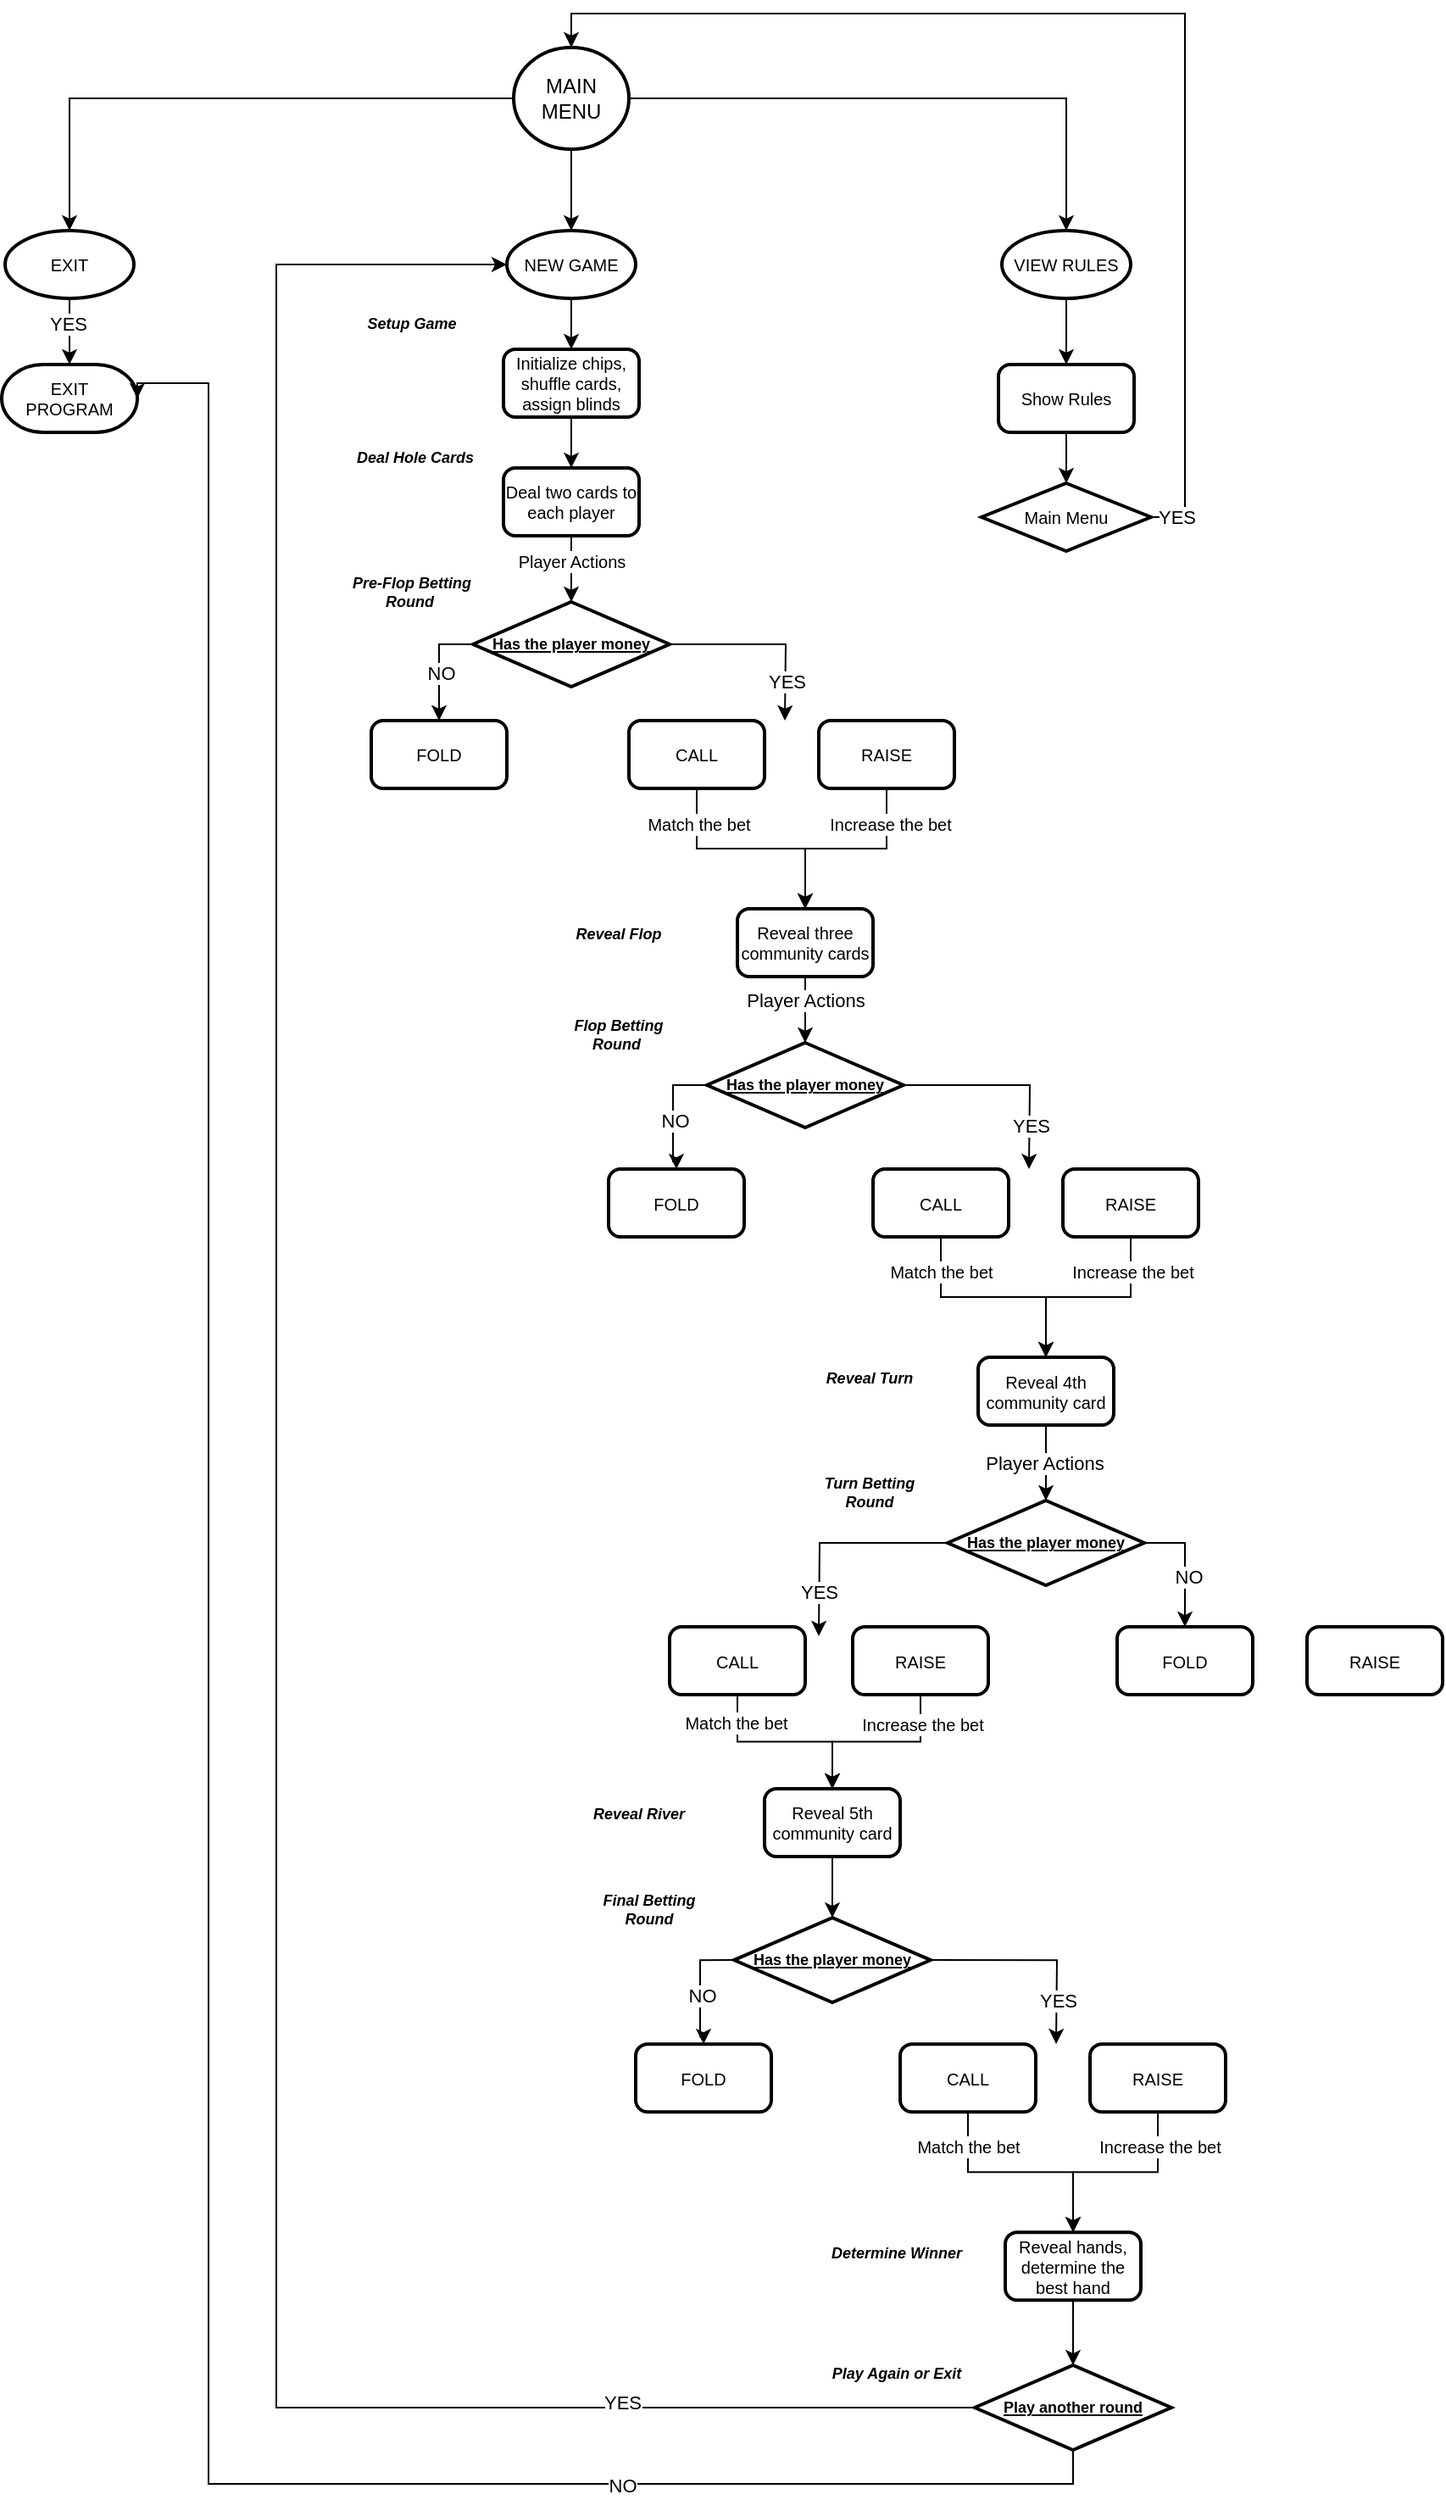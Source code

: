 <mxfile version="24.9.3">
  <diagram id="C5RBs43oDa-KdzZeNtuy" name="Page-1">
    <mxGraphModel dx="1183" dy="1411" grid="1" gridSize="10" guides="1" tooltips="1" connect="1" arrows="1" fold="1" page="1" pageScale="1" pageWidth="827" pageHeight="1169" math="0" shadow="0">
      <root>
        <mxCell id="WIyWlLk6GJQsqaUBKTNV-0" />
        <mxCell id="WIyWlLk6GJQsqaUBKTNV-1" parent="WIyWlLk6GJQsqaUBKTNV-0" />
        <mxCell id="22gZ5Fdk7y25cB7nW1cR-91" style="edgeStyle=orthogonalEdgeStyle;rounded=0;orthogonalLoop=1;jettySize=auto;html=1;exitX=0.5;exitY=1;exitDx=0;exitDy=0;exitPerimeter=0;entryX=0.5;entryY=0;entryDx=0;entryDy=0;" parent="WIyWlLk6GJQsqaUBKTNV-1" source="22gZ5Fdk7y25cB7nW1cR-31" target="22gZ5Fdk7y25cB7nW1cR-37" edge="1">
          <mxGeometry relative="1" as="geometry" />
        </mxCell>
        <mxCell id="22gZ5Fdk7y25cB7nW1cR-31" value="NEW GAME" style="strokeWidth=2;html=1;shape=mxgraph.flowchart.start_1;whiteSpace=wrap;fontSize=10;" parent="WIyWlLk6GJQsqaUBKTNV-1" vertex="1">
          <mxGeometry x="376" y="161" width="76" height="40" as="geometry" />
        </mxCell>
        <mxCell id="22gZ5Fdk7y25cB7nW1cR-32" value="EXIT" style="strokeWidth=2;html=1;shape=mxgraph.flowchart.start_1;whiteSpace=wrap;fontSize=10;" parent="WIyWlLk6GJQsqaUBKTNV-1" vertex="1">
          <mxGeometry x="80" y="161" width="76" height="40" as="geometry" />
        </mxCell>
        <mxCell id="22gZ5Fdk7y25cB7nW1cR-77" style="edgeStyle=orthogonalEdgeStyle;rounded=0;orthogonalLoop=1;jettySize=auto;html=1;exitX=0.5;exitY=1;exitDx=0;exitDy=0;exitPerimeter=0;entryX=0.5;entryY=0;entryDx=0;entryDy=0;" parent="WIyWlLk6GJQsqaUBKTNV-1" source="22gZ5Fdk7y25cB7nW1cR-33" target="22gZ5Fdk7y25cB7nW1cR-35" edge="1">
          <mxGeometry relative="1" as="geometry" />
        </mxCell>
        <mxCell id="22gZ5Fdk7y25cB7nW1cR-33" value="VIEW RULES" style="strokeWidth=2;html=1;shape=mxgraph.flowchart.start_1;whiteSpace=wrap;fontSize=10;" parent="WIyWlLk6GJQsqaUBKTNV-1" vertex="1">
          <mxGeometry x="668" y="161" width="76" height="40" as="geometry" />
        </mxCell>
        <mxCell id="22gZ5Fdk7y25cB7nW1cR-34" value="EXIT&lt;div&gt;PROGRAM&lt;/div&gt;" style="strokeWidth=2;html=1;shape=mxgraph.flowchart.terminator;whiteSpace=wrap;fontSize=10;" parent="WIyWlLk6GJQsqaUBKTNV-1" vertex="1">
          <mxGeometry x="78" y="240" width="80" height="40" as="geometry" />
        </mxCell>
        <mxCell id="22gZ5Fdk7y25cB7nW1cR-35" value="Show Rules" style="rounded=1;whiteSpace=wrap;html=1;absoluteArcSize=1;arcSize=14;strokeWidth=2;fontSize=10;" parent="WIyWlLk6GJQsqaUBKTNV-1" vertex="1">
          <mxGeometry x="666" y="240" width="80" height="40" as="geometry" />
        </mxCell>
        <mxCell id="22gZ5Fdk7y25cB7nW1cR-93" style="edgeStyle=orthogonalEdgeStyle;rounded=0;orthogonalLoop=1;jettySize=auto;html=1;exitX=0.5;exitY=1;exitDx=0;exitDy=0;entryX=0.5;entryY=0;entryDx=0;entryDy=0;" parent="WIyWlLk6GJQsqaUBKTNV-1" source="22gZ5Fdk7y25cB7nW1cR-37" target="22gZ5Fdk7y25cB7nW1cR-38" edge="1">
          <mxGeometry relative="1" as="geometry">
            <Array as="points">
              <mxPoint x="414" y="290" />
              <mxPoint x="414" y="290" />
            </Array>
          </mxGeometry>
        </mxCell>
        <mxCell id="22gZ5Fdk7y25cB7nW1cR-37" value="Initialize chips, shuffle cards, assign blinds" style="rounded=1;whiteSpace=wrap;html=1;absoluteArcSize=1;arcSize=14;strokeWidth=2;fontSize=10;" parent="WIyWlLk6GJQsqaUBKTNV-1" vertex="1">
          <mxGeometry x="374" y="231" width="80" height="40" as="geometry" />
        </mxCell>
        <mxCell id="22gZ5Fdk7y25cB7nW1cR-38" value="Deal two cards to each player" style="rounded=1;whiteSpace=wrap;html=1;absoluteArcSize=1;arcSize=14;strokeWidth=2;fontSize=10;" parent="WIyWlLk6GJQsqaUBKTNV-1" vertex="1">
          <mxGeometry x="374" y="301" width="80" height="40" as="geometry" />
        </mxCell>
        <mxCell id="22gZ5Fdk7y25cB7nW1cR-97" style="edgeStyle=orthogonalEdgeStyle;rounded=0;orthogonalLoop=1;jettySize=auto;html=1;exitX=1;exitY=0.5;exitDx=0;exitDy=0;exitPerimeter=0;" parent="WIyWlLk6GJQsqaUBKTNV-1" source="22gZ5Fdk7y25cB7nW1cR-41" edge="1">
          <mxGeometry relative="1" as="geometry">
            <mxPoint x="540" y="450" as="targetPoint" />
          </mxGeometry>
        </mxCell>
        <mxCell id="22gZ5Fdk7y25cB7nW1cR-101" value="YES" style="edgeLabel;html=1;align=center;verticalAlign=middle;resizable=0;points=[];" parent="22gZ5Fdk7y25cB7nW1cR-97" vertex="1" connectable="0">
          <mxGeometry x="0.59" relative="1" as="geometry">
            <mxPoint as="offset" />
          </mxGeometry>
        </mxCell>
        <mxCell id="22gZ5Fdk7y25cB7nW1cR-99" style="edgeStyle=orthogonalEdgeStyle;rounded=0;orthogonalLoop=1;jettySize=auto;html=1;exitX=0;exitY=0.5;exitDx=0;exitDy=0;exitPerimeter=0;entryX=0.5;entryY=0;entryDx=0;entryDy=0;" parent="WIyWlLk6GJQsqaUBKTNV-1" source="22gZ5Fdk7y25cB7nW1cR-41" target="22gZ5Fdk7y25cB7nW1cR-43" edge="1">
          <mxGeometry relative="1" as="geometry" />
        </mxCell>
        <mxCell id="22gZ5Fdk7y25cB7nW1cR-100" value="NO" style="edgeLabel;html=1;align=center;verticalAlign=middle;resizable=0;points=[];" parent="22gZ5Fdk7y25cB7nW1cR-99" vertex="1" connectable="0">
          <mxGeometry x="0.132" y="1" relative="1" as="geometry">
            <mxPoint as="offset" />
          </mxGeometry>
        </mxCell>
        <mxCell id="22gZ5Fdk7y25cB7nW1cR-41" value="Has the player money" style="strokeWidth=2;html=1;shape=mxgraph.flowchart.decision;whiteSpace=wrap;fontSize=9;fontStyle=5" parent="WIyWlLk6GJQsqaUBKTNV-1" vertex="1">
          <mxGeometry x="356" y="380" width="116" height="50" as="geometry" />
        </mxCell>
        <mxCell id="22gZ5Fdk7y25cB7nW1cR-42" value="Main Menu" style="strokeWidth=2;html=1;shape=mxgraph.flowchart.decision;whiteSpace=wrap;fontSize=10;" parent="WIyWlLk6GJQsqaUBKTNV-1" vertex="1">
          <mxGeometry x="656" y="310" width="100" height="40" as="geometry" />
        </mxCell>
        <mxCell id="22gZ5Fdk7y25cB7nW1cR-43" value="FOLD" style="rounded=1;whiteSpace=wrap;html=1;absoluteArcSize=1;arcSize=14;strokeWidth=2;fontSize=10;" parent="WIyWlLk6GJQsqaUBKTNV-1" vertex="1">
          <mxGeometry x="296" y="450" width="80" height="40" as="geometry" />
        </mxCell>
        <mxCell id="LrwBb2kscuw4VBv3FzU8-2" style="edgeStyle=orthogonalEdgeStyle;rounded=0;orthogonalLoop=1;jettySize=auto;html=1;" edge="1" parent="WIyWlLk6GJQsqaUBKTNV-1" source="22gZ5Fdk7y25cB7nW1cR-44" target="22gZ5Fdk7y25cB7nW1cR-49">
          <mxGeometry relative="1" as="geometry" />
        </mxCell>
        <mxCell id="LrwBb2kscuw4VBv3FzU8-4" value="&lt;font style=&quot;font-size: 10px;&quot;&gt;Increase the bet&lt;/font&gt;" style="edgeLabel;html=1;align=center;verticalAlign=middle;resizable=0;points=[];" vertex="1" connectable="0" parent="LrwBb2kscuw4VBv3FzU8-2">
          <mxGeometry x="-0.04" y="1" relative="1" as="geometry">
            <mxPoint x="23" y="-16" as="offset" />
          </mxGeometry>
        </mxCell>
        <mxCell id="22gZ5Fdk7y25cB7nW1cR-44" value="RAISE" style="rounded=1;whiteSpace=wrap;html=1;absoluteArcSize=1;arcSize=14;strokeWidth=2;fontSize=10;" parent="WIyWlLk6GJQsqaUBKTNV-1" vertex="1">
          <mxGeometry x="560" y="450" width="80" height="40" as="geometry" />
        </mxCell>
        <mxCell id="LrwBb2kscuw4VBv3FzU8-0" style="edgeStyle=orthogonalEdgeStyle;rounded=0;orthogonalLoop=1;jettySize=auto;html=1;exitX=0.5;exitY=1;exitDx=0;exitDy=0;entryX=0.5;entryY=0;entryDx=0;entryDy=0;" edge="1" parent="WIyWlLk6GJQsqaUBKTNV-1" source="22gZ5Fdk7y25cB7nW1cR-45" target="22gZ5Fdk7y25cB7nW1cR-49">
          <mxGeometry relative="1" as="geometry" />
        </mxCell>
        <mxCell id="LrwBb2kscuw4VBv3FzU8-3" value="&lt;font style=&quot;font-size: 10px;&quot;&gt;Match the bet&lt;/font&gt;" style="edgeLabel;html=1;align=center;verticalAlign=middle;resizable=0;points=[];" vertex="1" connectable="0" parent="LrwBb2kscuw4VBv3FzU8-0">
          <mxGeometry x="-0.024" y="-1" relative="1" as="geometry">
            <mxPoint x="-30" y="-16" as="offset" />
          </mxGeometry>
        </mxCell>
        <mxCell id="22gZ5Fdk7y25cB7nW1cR-45" value="CALL" style="rounded=1;whiteSpace=wrap;html=1;absoluteArcSize=1;arcSize=14;strokeWidth=2;fontSize=10;" parent="WIyWlLk6GJQsqaUBKTNV-1" vertex="1">
          <mxGeometry x="448" y="450" width="80" height="40" as="geometry" />
        </mxCell>
        <mxCell id="LrwBb2kscuw4VBv3FzU8-24" style="edgeStyle=orthogonalEdgeStyle;rounded=0;orthogonalLoop=1;jettySize=auto;html=1;exitX=0.5;exitY=1;exitDx=0;exitDy=0;" edge="1" parent="WIyWlLk6GJQsqaUBKTNV-1" source="22gZ5Fdk7y25cB7nW1cR-49" target="LrwBb2kscuw4VBv3FzU8-12">
          <mxGeometry relative="1" as="geometry" />
        </mxCell>
        <mxCell id="LrwBb2kscuw4VBv3FzU8-28" value="Player Actions" style="edgeLabel;html=1;align=center;verticalAlign=middle;resizable=0;points=[];" vertex="1" connectable="0" parent="LrwBb2kscuw4VBv3FzU8-24">
          <mxGeometry x="-0.351" relative="1" as="geometry">
            <mxPoint as="offset" />
          </mxGeometry>
        </mxCell>
        <mxCell id="22gZ5Fdk7y25cB7nW1cR-49" value="Reveal three community cards" style="rounded=1;whiteSpace=wrap;html=1;absoluteArcSize=1;arcSize=14;strokeWidth=2;fontSize=10;" parent="WIyWlLk6GJQsqaUBKTNV-1" vertex="1">
          <mxGeometry x="512" y="561" width="80" height="40" as="geometry" />
        </mxCell>
        <mxCell id="22gZ5Fdk7y25cB7nW1cR-75" style="edgeStyle=orthogonalEdgeStyle;rounded=0;orthogonalLoop=1;jettySize=auto;html=1;exitX=0.5;exitY=1;exitDx=0;exitDy=0;exitPerimeter=0;entryX=0.5;entryY=0;entryDx=0;entryDy=0;entryPerimeter=0;" parent="WIyWlLk6GJQsqaUBKTNV-1" source="22gZ5Fdk7y25cB7nW1cR-32" target="22gZ5Fdk7y25cB7nW1cR-34" edge="1">
          <mxGeometry relative="1" as="geometry" />
        </mxCell>
        <mxCell id="22gZ5Fdk7y25cB7nW1cR-76" value="YES" style="edgeLabel;html=1;align=center;verticalAlign=middle;resizable=0;points=[];" parent="22gZ5Fdk7y25cB7nW1cR-75" vertex="1" connectable="0">
          <mxGeometry x="-0.229" y="-1" relative="1" as="geometry">
            <mxPoint as="offset" />
          </mxGeometry>
        </mxCell>
        <mxCell id="22gZ5Fdk7y25cB7nW1cR-78" style="edgeStyle=orthogonalEdgeStyle;rounded=0;orthogonalLoop=1;jettySize=auto;html=1;exitX=0.5;exitY=1;exitDx=0;exitDy=0;entryX=0.5;entryY=0;entryDx=0;entryDy=0;entryPerimeter=0;" parent="WIyWlLk6GJQsqaUBKTNV-1" source="22gZ5Fdk7y25cB7nW1cR-35" target="22gZ5Fdk7y25cB7nW1cR-42" edge="1">
          <mxGeometry relative="1" as="geometry" />
        </mxCell>
        <mxCell id="22gZ5Fdk7y25cB7nW1cR-80" value="MAIN&lt;div&gt;MENU&lt;/div&gt;" style="strokeWidth=2;html=1;shape=mxgraph.flowchart.start_2;whiteSpace=wrap;" parent="WIyWlLk6GJQsqaUBKTNV-1" vertex="1">
          <mxGeometry x="380" y="53" width="68" height="60" as="geometry" />
        </mxCell>
        <mxCell id="22gZ5Fdk7y25cB7nW1cR-82" style="edgeStyle=orthogonalEdgeStyle;rounded=0;orthogonalLoop=1;jettySize=auto;html=1;exitX=0;exitY=0.5;exitDx=0;exitDy=0;exitPerimeter=0;entryX=0.5;entryY=0;entryDx=0;entryDy=0;entryPerimeter=0;" parent="WIyWlLk6GJQsqaUBKTNV-1" source="22gZ5Fdk7y25cB7nW1cR-80" target="22gZ5Fdk7y25cB7nW1cR-32" edge="1">
          <mxGeometry relative="1" as="geometry" />
        </mxCell>
        <mxCell id="22gZ5Fdk7y25cB7nW1cR-83" style="edgeStyle=orthogonalEdgeStyle;rounded=0;orthogonalLoop=1;jettySize=auto;html=1;exitX=0.5;exitY=1;exitDx=0;exitDy=0;exitPerimeter=0;entryX=0.5;entryY=0;entryDx=0;entryDy=0;entryPerimeter=0;" parent="WIyWlLk6GJQsqaUBKTNV-1" source="22gZ5Fdk7y25cB7nW1cR-80" target="22gZ5Fdk7y25cB7nW1cR-31" edge="1">
          <mxGeometry relative="1" as="geometry" />
        </mxCell>
        <mxCell id="22gZ5Fdk7y25cB7nW1cR-84" style="edgeStyle=orthogonalEdgeStyle;rounded=0;orthogonalLoop=1;jettySize=auto;html=1;exitX=1;exitY=0.5;exitDx=0;exitDy=0;exitPerimeter=0;entryX=0.5;entryY=0;entryDx=0;entryDy=0;entryPerimeter=0;" parent="WIyWlLk6GJQsqaUBKTNV-1" source="22gZ5Fdk7y25cB7nW1cR-80" target="22gZ5Fdk7y25cB7nW1cR-33" edge="1">
          <mxGeometry relative="1" as="geometry" />
        </mxCell>
        <mxCell id="22gZ5Fdk7y25cB7nW1cR-88" style="edgeStyle=orthogonalEdgeStyle;rounded=0;orthogonalLoop=1;jettySize=auto;html=1;exitX=1;exitY=0.5;exitDx=0;exitDy=0;exitPerimeter=0;entryX=0.5;entryY=0;entryDx=0;entryDy=0;entryPerimeter=0;" parent="WIyWlLk6GJQsqaUBKTNV-1" source="22gZ5Fdk7y25cB7nW1cR-42" target="22gZ5Fdk7y25cB7nW1cR-80" edge="1">
          <mxGeometry relative="1" as="geometry" />
        </mxCell>
        <mxCell id="22gZ5Fdk7y25cB7nW1cR-89" value="YES" style="edgeLabel;html=1;align=center;verticalAlign=middle;resizable=0;points=[];" parent="22gZ5Fdk7y25cB7nW1cR-88" vertex="1" connectable="0">
          <mxGeometry x="-0.957" relative="1" as="geometry">
            <mxPoint as="offset" />
          </mxGeometry>
        </mxCell>
        <mxCell id="22gZ5Fdk7y25cB7nW1cR-92" value="Setup Game" style="text;html=1;align=center;verticalAlign=middle;whiteSpace=wrap;rounded=0;fontSize=9;fontStyle=3" parent="WIyWlLk6GJQsqaUBKTNV-1" vertex="1">
          <mxGeometry x="280" y="201" width="80" height="30" as="geometry" />
        </mxCell>
        <mxCell id="22gZ5Fdk7y25cB7nW1cR-94" value="Deal Hole Cards" style="text;html=1;align=center;verticalAlign=middle;whiteSpace=wrap;rounded=0;fontSize=9;fontStyle=3" parent="WIyWlLk6GJQsqaUBKTNV-1" vertex="1">
          <mxGeometry x="282" y="280" width="80" height="30" as="geometry" />
        </mxCell>
        <mxCell id="22gZ5Fdk7y25cB7nW1cR-95" style="edgeStyle=orthogonalEdgeStyle;rounded=0;orthogonalLoop=1;jettySize=auto;html=1;exitX=0.5;exitY=1;exitDx=0;exitDy=0;entryX=0.5;entryY=0;entryDx=0;entryDy=0;entryPerimeter=0;" parent="WIyWlLk6GJQsqaUBKTNV-1" source="22gZ5Fdk7y25cB7nW1cR-38" target="22gZ5Fdk7y25cB7nW1cR-41" edge="1">
          <mxGeometry relative="1" as="geometry" />
        </mxCell>
        <mxCell id="22gZ5Fdk7y25cB7nW1cR-96" value="&lt;font style=&quot;font-size: 10px;&quot;&gt;Player Actions&lt;/font&gt;" style="edgeLabel;html=1;align=center;verticalAlign=middle;resizable=0;points=[];" parent="22gZ5Fdk7y25cB7nW1cR-95" vertex="1" connectable="0">
          <mxGeometry x="-0.255" relative="1" as="geometry">
            <mxPoint as="offset" />
          </mxGeometry>
        </mxCell>
        <mxCell id="LrwBb2kscuw4VBv3FzU8-6" value="Reveal Flop" style="text;html=1;align=center;verticalAlign=middle;whiteSpace=wrap;rounded=0;fontSize=9;fontStyle=3" vertex="1" parent="WIyWlLk6GJQsqaUBKTNV-1">
          <mxGeometry x="402" y="561" width="80" height="30" as="geometry" />
        </mxCell>
        <mxCell id="LrwBb2kscuw4VBv3FzU8-8" style="edgeStyle=orthogonalEdgeStyle;rounded=0;orthogonalLoop=1;jettySize=auto;html=1;exitX=1;exitY=0.5;exitDx=0;exitDy=0;exitPerimeter=0;" edge="1" parent="WIyWlLk6GJQsqaUBKTNV-1" source="LrwBb2kscuw4VBv3FzU8-12">
          <mxGeometry relative="1" as="geometry">
            <mxPoint x="684" y="714.52" as="targetPoint" />
          </mxGeometry>
        </mxCell>
        <mxCell id="LrwBb2kscuw4VBv3FzU8-9" value="YES" style="edgeLabel;html=1;align=center;verticalAlign=middle;resizable=0;points=[];" vertex="1" connectable="0" parent="LrwBb2kscuw4VBv3FzU8-8">
          <mxGeometry x="0.59" relative="1" as="geometry">
            <mxPoint as="offset" />
          </mxGeometry>
        </mxCell>
        <mxCell id="LrwBb2kscuw4VBv3FzU8-10" style="edgeStyle=orthogonalEdgeStyle;rounded=0;orthogonalLoop=1;jettySize=auto;html=1;exitX=0;exitY=0.5;exitDx=0;exitDy=0;exitPerimeter=0;entryX=0.5;entryY=0;entryDx=0;entryDy=0;" edge="1" parent="WIyWlLk6GJQsqaUBKTNV-1" source="LrwBb2kscuw4VBv3FzU8-12" target="LrwBb2kscuw4VBv3FzU8-13">
          <mxGeometry relative="1" as="geometry" />
        </mxCell>
        <mxCell id="LrwBb2kscuw4VBv3FzU8-11" value="NO" style="edgeLabel;html=1;align=center;verticalAlign=middle;resizable=0;points=[];" vertex="1" connectable="0" parent="LrwBb2kscuw4VBv3FzU8-10">
          <mxGeometry x="0.132" y="1" relative="1" as="geometry">
            <mxPoint as="offset" />
          </mxGeometry>
        </mxCell>
        <mxCell id="LrwBb2kscuw4VBv3FzU8-12" value="Has the player money" style="strokeWidth=2;html=1;shape=mxgraph.flowchart.decision;whiteSpace=wrap;fontSize=9;fontStyle=5" vertex="1" parent="WIyWlLk6GJQsqaUBKTNV-1">
          <mxGeometry x="494" y="640" width="116" height="50" as="geometry" />
        </mxCell>
        <mxCell id="LrwBb2kscuw4VBv3FzU8-13" value="FOLD" style="rounded=1;whiteSpace=wrap;html=1;absoluteArcSize=1;arcSize=14;strokeWidth=2;fontSize=10;" vertex="1" parent="WIyWlLk6GJQsqaUBKTNV-1">
          <mxGeometry x="436" y="714.52" width="80" height="40" as="geometry" />
        </mxCell>
        <mxCell id="LrwBb2kscuw4VBv3FzU8-14" style="edgeStyle=orthogonalEdgeStyle;rounded=0;orthogonalLoop=1;jettySize=auto;html=1;" edge="1" parent="WIyWlLk6GJQsqaUBKTNV-1" source="LrwBb2kscuw4VBv3FzU8-16" target="LrwBb2kscuw4VBv3FzU8-20">
          <mxGeometry relative="1" as="geometry" />
        </mxCell>
        <mxCell id="LrwBb2kscuw4VBv3FzU8-15" value="&lt;font style=&quot;font-size: 10px;&quot;&gt;Increase the bet&lt;/font&gt;" style="edgeLabel;html=1;align=center;verticalAlign=middle;resizable=0;points=[];" vertex="1" connectable="0" parent="LrwBb2kscuw4VBv3FzU8-14">
          <mxGeometry x="-0.04" y="1" relative="1" as="geometry">
            <mxPoint x="23" y="-16" as="offset" />
          </mxGeometry>
        </mxCell>
        <mxCell id="LrwBb2kscuw4VBv3FzU8-16" value="RAISE" style="rounded=1;whiteSpace=wrap;html=1;absoluteArcSize=1;arcSize=14;strokeWidth=2;fontSize=10;" vertex="1" parent="WIyWlLk6GJQsqaUBKTNV-1">
          <mxGeometry x="704" y="714.52" width="80" height="40" as="geometry" />
        </mxCell>
        <mxCell id="LrwBb2kscuw4VBv3FzU8-17" style="edgeStyle=orthogonalEdgeStyle;rounded=0;orthogonalLoop=1;jettySize=auto;html=1;exitX=0.5;exitY=1;exitDx=0;exitDy=0;entryX=0.5;entryY=0;entryDx=0;entryDy=0;" edge="1" parent="WIyWlLk6GJQsqaUBKTNV-1" source="LrwBb2kscuw4VBv3FzU8-19" target="LrwBb2kscuw4VBv3FzU8-20">
          <mxGeometry relative="1" as="geometry" />
        </mxCell>
        <mxCell id="LrwBb2kscuw4VBv3FzU8-18" value="&lt;font style=&quot;font-size: 10px;&quot;&gt;Match the bet&lt;/font&gt;" style="edgeLabel;html=1;align=center;verticalAlign=middle;resizable=0;points=[];" vertex="1" connectable="0" parent="LrwBb2kscuw4VBv3FzU8-17">
          <mxGeometry x="-0.024" y="-1" relative="1" as="geometry">
            <mxPoint x="-30" y="-16" as="offset" />
          </mxGeometry>
        </mxCell>
        <mxCell id="LrwBb2kscuw4VBv3FzU8-19" value="CALL" style="rounded=1;whiteSpace=wrap;html=1;absoluteArcSize=1;arcSize=14;strokeWidth=2;fontSize=10;" vertex="1" parent="WIyWlLk6GJQsqaUBKTNV-1">
          <mxGeometry x="592" y="714.52" width="80" height="40" as="geometry" />
        </mxCell>
        <mxCell id="LrwBb2kscuw4VBv3FzU8-20" value="Reveal 4th community card" style="rounded=1;whiteSpace=wrap;html=1;absoluteArcSize=1;arcSize=14;strokeWidth=2;fontSize=10;" vertex="1" parent="WIyWlLk6GJQsqaUBKTNV-1">
          <mxGeometry x="654" y="825.52" width="80" height="40" as="geometry" />
        </mxCell>
        <mxCell id="LrwBb2kscuw4VBv3FzU8-25" value="Reveal Turn" style="text;html=1;align=center;verticalAlign=middle;whiteSpace=wrap;rounded=0;fontSize=9;fontStyle=3" vertex="1" parent="WIyWlLk6GJQsqaUBKTNV-1">
          <mxGeometry x="550" y="822.52" width="80" height="30" as="geometry" />
        </mxCell>
        <mxCell id="LrwBb2kscuw4VBv3FzU8-29" value="Pre-Flop Betting Round&amp;nbsp;" style="text;html=1;align=center;verticalAlign=middle;whiteSpace=wrap;rounded=0;fontSize=9;fontStyle=3" vertex="1" parent="WIyWlLk6GJQsqaUBKTNV-1">
          <mxGeometry x="280" y="359" width="80" height="30" as="geometry" />
        </mxCell>
        <mxCell id="LrwBb2kscuw4VBv3FzU8-30" value="Flop Betting Round&amp;nbsp;" style="text;html=1;align=center;verticalAlign=middle;whiteSpace=wrap;rounded=0;fontSize=9;fontStyle=3" vertex="1" parent="WIyWlLk6GJQsqaUBKTNV-1">
          <mxGeometry x="402" y="620" width="80" height="30" as="geometry" />
        </mxCell>
        <mxCell id="LrwBb2kscuw4VBv3FzU8-48" style="edgeStyle=orthogonalEdgeStyle;rounded=0;orthogonalLoop=1;jettySize=auto;html=1;exitX=1;exitY=0.5;exitDx=0;exitDy=0;exitPerimeter=0;" edge="1" parent="WIyWlLk6GJQsqaUBKTNV-1" source="LrwBb2kscuw4VBv3FzU8-35" target="LrwBb2kscuw4VBv3FzU8-42">
          <mxGeometry relative="1" as="geometry" />
        </mxCell>
        <mxCell id="LrwBb2kscuw4VBv3FzU8-49" value="NO" style="edgeLabel;html=1;align=center;verticalAlign=middle;resizable=0;points=[];" vertex="1" connectable="0" parent="LrwBb2kscuw4VBv3FzU8-48">
          <mxGeometry x="0.178" y="2" relative="1" as="geometry">
            <mxPoint as="offset" />
          </mxGeometry>
        </mxCell>
        <mxCell id="LrwBb2kscuw4VBv3FzU8-57" style="edgeStyle=orthogonalEdgeStyle;rounded=0;orthogonalLoop=1;jettySize=auto;html=1;exitX=0;exitY=0.5;exitDx=0;exitDy=0;exitPerimeter=0;" edge="1" parent="WIyWlLk6GJQsqaUBKTNV-1" source="LrwBb2kscuw4VBv3FzU8-35">
          <mxGeometry relative="1" as="geometry">
            <mxPoint x="560" y="990" as="targetPoint" />
          </mxGeometry>
        </mxCell>
        <mxCell id="LrwBb2kscuw4VBv3FzU8-58" value="YES" style="edgeLabel;html=1;align=center;verticalAlign=middle;resizable=0;points=[];" vertex="1" connectable="0" parent="LrwBb2kscuw4VBv3FzU8-57">
          <mxGeometry x="0.602" relative="1" as="geometry">
            <mxPoint as="offset" />
          </mxGeometry>
        </mxCell>
        <mxCell id="LrwBb2kscuw4VBv3FzU8-35" value="Has the player money" style="strokeWidth=2;html=1;shape=mxgraph.flowchart.decision;whiteSpace=wrap;fontSize=9;fontStyle=5" vertex="1" parent="WIyWlLk6GJQsqaUBKTNV-1">
          <mxGeometry x="636" y="910" width="116" height="50" as="geometry" />
        </mxCell>
        <mxCell id="LrwBb2kscuw4VBv3FzU8-54" style="edgeStyle=orthogonalEdgeStyle;rounded=0;orthogonalLoop=1;jettySize=auto;html=1;exitX=0.5;exitY=1;exitDx=0;exitDy=0;entryX=0.5;entryY=0;entryDx=0;entryDy=0;" edge="1" parent="WIyWlLk6GJQsqaUBKTNV-1" source="LrwBb2kscuw4VBv3FzU8-36" target="LrwBb2kscuw4VBv3FzU8-51">
          <mxGeometry relative="1" as="geometry" />
        </mxCell>
        <mxCell id="LrwBb2kscuw4VBv3FzU8-56" value="&lt;span style=&quot;font-size: 10px;&quot;&gt;Increase the bet&lt;/span&gt;" style="edgeLabel;html=1;align=center;verticalAlign=middle;resizable=0;points=[];" vertex="1" connectable="0" parent="LrwBb2kscuw4VBv3FzU8-54">
          <mxGeometry x="-0.677" y="1" relative="1" as="geometry">
            <mxPoint as="offset" />
          </mxGeometry>
        </mxCell>
        <mxCell id="LrwBb2kscuw4VBv3FzU8-36" value="RAISE" style="rounded=1;whiteSpace=wrap;html=1;absoluteArcSize=1;arcSize=14;strokeWidth=2;fontSize=10;" vertex="1" parent="WIyWlLk6GJQsqaUBKTNV-1">
          <mxGeometry x="580" y="984.52" width="80" height="40" as="geometry" />
        </mxCell>
        <mxCell id="LrwBb2kscuw4VBv3FzU8-39" value="RAISE" style="rounded=1;whiteSpace=wrap;html=1;absoluteArcSize=1;arcSize=14;strokeWidth=2;fontSize=10;" vertex="1" parent="WIyWlLk6GJQsqaUBKTNV-1">
          <mxGeometry x="848" y="984.52" width="80" height="40" as="geometry" />
        </mxCell>
        <mxCell id="LrwBb2kscuw4VBv3FzU8-42" value="FOLD" style="rounded=1;whiteSpace=wrap;html=1;absoluteArcSize=1;arcSize=14;strokeWidth=2;fontSize=10;" vertex="1" parent="WIyWlLk6GJQsqaUBKTNV-1">
          <mxGeometry x="736" y="984.52" width="80" height="40" as="geometry" />
        </mxCell>
        <mxCell id="LrwBb2kscuw4VBv3FzU8-45" value="Reveal River" style="text;html=1;align=center;verticalAlign=middle;whiteSpace=wrap;rounded=0;fontSize=9;fontStyle=3" vertex="1" parent="WIyWlLk6GJQsqaUBKTNV-1">
          <mxGeometry x="414" y="1080" width="80" height="30" as="geometry" />
        </mxCell>
        <mxCell id="LrwBb2kscuw4VBv3FzU8-46" style="edgeStyle=orthogonalEdgeStyle;rounded=0;orthogonalLoop=1;jettySize=auto;html=1;exitX=0.5;exitY=1;exitDx=0;exitDy=0;entryX=0.5;entryY=0;entryDx=0;entryDy=0;entryPerimeter=0;" edge="1" parent="WIyWlLk6GJQsqaUBKTNV-1" source="LrwBb2kscuw4VBv3FzU8-20" target="LrwBb2kscuw4VBv3FzU8-35">
          <mxGeometry relative="1" as="geometry" />
        </mxCell>
        <mxCell id="LrwBb2kscuw4VBv3FzU8-47" value="Player Actions" style="edgeLabel;html=1;align=center;verticalAlign=middle;resizable=0;points=[];" vertex="1" connectable="0" parent="LrwBb2kscuw4VBv3FzU8-46">
          <mxGeometry x="0.01" y="-1" relative="1" as="geometry">
            <mxPoint as="offset" />
          </mxGeometry>
        </mxCell>
        <mxCell id="LrwBb2kscuw4VBv3FzU8-52" style="edgeStyle=orthogonalEdgeStyle;rounded=0;orthogonalLoop=1;jettySize=auto;html=1;entryX=0.5;entryY=0;entryDx=0;entryDy=0;" edge="1" parent="WIyWlLk6GJQsqaUBKTNV-1" source="LrwBb2kscuw4VBv3FzU8-50" target="LrwBb2kscuw4VBv3FzU8-51">
          <mxGeometry relative="1" as="geometry" />
        </mxCell>
        <mxCell id="LrwBb2kscuw4VBv3FzU8-55" value="&lt;span style=&quot;font-size: 10px;&quot;&gt;Match the bet&lt;/span&gt;" style="edgeLabel;html=1;align=center;verticalAlign=middle;resizable=0;points=[];" vertex="1" connectable="0" parent="LrwBb2kscuw4VBv3FzU8-52">
          <mxGeometry x="-0.717" y="-1" relative="1" as="geometry">
            <mxPoint as="offset" />
          </mxGeometry>
        </mxCell>
        <mxCell id="LrwBb2kscuw4VBv3FzU8-50" value="CALL" style="rounded=1;whiteSpace=wrap;html=1;absoluteArcSize=1;arcSize=14;strokeWidth=2;fontSize=10;" vertex="1" parent="WIyWlLk6GJQsqaUBKTNV-1">
          <mxGeometry x="472" y="984.52" width="80" height="40" as="geometry" />
        </mxCell>
        <mxCell id="LrwBb2kscuw4VBv3FzU8-51" value="Reveal 5th community card" style="rounded=1;whiteSpace=wrap;html=1;absoluteArcSize=1;arcSize=14;strokeWidth=2;fontSize=10;" vertex="1" parent="WIyWlLk6GJQsqaUBKTNV-1">
          <mxGeometry x="528" y="1080" width="80" height="40" as="geometry" />
        </mxCell>
        <mxCell id="LrwBb2kscuw4VBv3FzU8-59" value="Turn Betting Round" style="text;html=1;align=center;verticalAlign=middle;whiteSpace=wrap;rounded=0;fontSize=9;fontStyle=3" vertex="1" parent="WIyWlLk6GJQsqaUBKTNV-1">
          <mxGeometry x="550" y="890" width="80" height="30" as="geometry" />
        </mxCell>
        <mxCell id="LrwBb2kscuw4VBv3FzU8-61" style="edgeStyle=orthogonalEdgeStyle;rounded=0;orthogonalLoop=1;jettySize=auto;html=1;exitX=1;exitY=0.5;exitDx=0;exitDy=0;exitPerimeter=0;" edge="1" parent="WIyWlLk6GJQsqaUBKTNV-1" source="LrwBb2kscuw4VBv3FzU8-65">
          <mxGeometry relative="1" as="geometry">
            <mxPoint x="700" y="1230.58" as="targetPoint" />
          </mxGeometry>
        </mxCell>
        <mxCell id="LrwBb2kscuw4VBv3FzU8-62" value="YES" style="edgeLabel;html=1;align=center;verticalAlign=middle;resizable=0;points=[];" vertex="1" connectable="0" parent="LrwBb2kscuw4VBv3FzU8-61">
          <mxGeometry x="0.59" relative="1" as="geometry">
            <mxPoint as="offset" />
          </mxGeometry>
        </mxCell>
        <mxCell id="LrwBb2kscuw4VBv3FzU8-63" style="edgeStyle=orthogonalEdgeStyle;rounded=0;orthogonalLoop=1;jettySize=auto;html=1;exitX=0;exitY=0.5;exitDx=0;exitDy=0;exitPerimeter=0;entryX=0.5;entryY=0;entryDx=0;entryDy=0;" edge="1" parent="WIyWlLk6GJQsqaUBKTNV-1" source="LrwBb2kscuw4VBv3FzU8-65" target="LrwBb2kscuw4VBv3FzU8-66">
          <mxGeometry relative="1" as="geometry" />
        </mxCell>
        <mxCell id="LrwBb2kscuw4VBv3FzU8-64" value="NO" style="edgeLabel;html=1;align=center;verticalAlign=middle;resizable=0;points=[];" vertex="1" connectable="0" parent="LrwBb2kscuw4VBv3FzU8-63">
          <mxGeometry x="0.132" y="1" relative="1" as="geometry">
            <mxPoint as="offset" />
          </mxGeometry>
        </mxCell>
        <mxCell id="LrwBb2kscuw4VBv3FzU8-65" value="Has the player money" style="strokeWidth=2;html=1;shape=mxgraph.flowchart.decision;whiteSpace=wrap;fontSize=9;fontStyle=5" vertex="1" parent="WIyWlLk6GJQsqaUBKTNV-1">
          <mxGeometry x="510" y="1156.06" width="116" height="50" as="geometry" />
        </mxCell>
        <mxCell id="LrwBb2kscuw4VBv3FzU8-66" value="FOLD" style="rounded=1;whiteSpace=wrap;html=1;absoluteArcSize=1;arcSize=14;strokeWidth=2;fontSize=10;" vertex="1" parent="WIyWlLk6GJQsqaUBKTNV-1">
          <mxGeometry x="452" y="1230.58" width="80" height="40" as="geometry" />
        </mxCell>
        <mxCell id="LrwBb2kscuw4VBv3FzU8-67" style="edgeStyle=orthogonalEdgeStyle;rounded=0;orthogonalLoop=1;jettySize=auto;html=1;" edge="1" parent="WIyWlLk6GJQsqaUBKTNV-1" source="LrwBb2kscuw4VBv3FzU8-69" target="LrwBb2kscuw4VBv3FzU8-73">
          <mxGeometry relative="1" as="geometry" />
        </mxCell>
        <mxCell id="LrwBb2kscuw4VBv3FzU8-68" value="&lt;font style=&quot;font-size: 10px;&quot;&gt;Increase the bet&lt;/font&gt;" style="edgeLabel;html=1;align=center;verticalAlign=middle;resizable=0;points=[];" vertex="1" connectable="0" parent="LrwBb2kscuw4VBv3FzU8-67">
          <mxGeometry x="-0.04" y="1" relative="1" as="geometry">
            <mxPoint x="23" y="-16" as="offset" />
          </mxGeometry>
        </mxCell>
        <mxCell id="LrwBb2kscuw4VBv3FzU8-69" value="RAISE" style="rounded=1;whiteSpace=wrap;html=1;absoluteArcSize=1;arcSize=14;strokeWidth=2;fontSize=10;" vertex="1" parent="WIyWlLk6GJQsqaUBKTNV-1">
          <mxGeometry x="720" y="1230.58" width="80" height="40" as="geometry" />
        </mxCell>
        <mxCell id="LrwBb2kscuw4VBv3FzU8-70" style="edgeStyle=orthogonalEdgeStyle;rounded=0;orthogonalLoop=1;jettySize=auto;html=1;exitX=0.5;exitY=1;exitDx=0;exitDy=0;entryX=0.5;entryY=0;entryDx=0;entryDy=0;" edge="1" parent="WIyWlLk6GJQsqaUBKTNV-1" source="LrwBb2kscuw4VBv3FzU8-72" target="LrwBb2kscuw4VBv3FzU8-73">
          <mxGeometry relative="1" as="geometry" />
        </mxCell>
        <mxCell id="LrwBb2kscuw4VBv3FzU8-71" value="&lt;font style=&quot;font-size: 10px;&quot;&gt;Match the bet&lt;/font&gt;" style="edgeLabel;html=1;align=center;verticalAlign=middle;resizable=0;points=[];" vertex="1" connectable="0" parent="LrwBb2kscuw4VBv3FzU8-70">
          <mxGeometry x="-0.024" y="-1" relative="1" as="geometry">
            <mxPoint x="-30" y="-16" as="offset" />
          </mxGeometry>
        </mxCell>
        <mxCell id="LrwBb2kscuw4VBv3FzU8-72" value="CALL" style="rounded=1;whiteSpace=wrap;html=1;absoluteArcSize=1;arcSize=14;strokeWidth=2;fontSize=10;" vertex="1" parent="WIyWlLk6GJQsqaUBKTNV-1">
          <mxGeometry x="608" y="1230.58" width="80" height="40" as="geometry" />
        </mxCell>
        <mxCell id="LrwBb2kscuw4VBv3FzU8-73" value="Reveal hands, determine the best hand" style="rounded=1;whiteSpace=wrap;html=1;absoluteArcSize=1;arcSize=14;strokeWidth=2;fontSize=10;" vertex="1" parent="WIyWlLk6GJQsqaUBKTNV-1">
          <mxGeometry x="670" y="1341.58" width="80" height="40" as="geometry" />
        </mxCell>
        <mxCell id="LrwBb2kscuw4VBv3FzU8-74" value="Determine Winner" style="text;html=1;align=center;verticalAlign=middle;whiteSpace=wrap;rounded=0;fontSize=9;fontStyle=3" vertex="1" parent="WIyWlLk6GJQsqaUBKTNV-1">
          <mxGeometry x="566" y="1338.58" width="80" height="30" as="geometry" />
        </mxCell>
        <mxCell id="LrwBb2kscuw4VBv3FzU8-75" value="Final Betting Round" style="text;html=1;align=center;verticalAlign=middle;whiteSpace=wrap;rounded=0;fontSize=9;fontStyle=3" vertex="1" parent="WIyWlLk6GJQsqaUBKTNV-1">
          <mxGeometry x="420" y="1136.06" width="80" height="30" as="geometry" />
        </mxCell>
        <mxCell id="LrwBb2kscuw4VBv3FzU8-76" style="edgeStyle=orthogonalEdgeStyle;rounded=0;orthogonalLoop=1;jettySize=auto;html=1;entryX=0.5;entryY=0;entryDx=0;entryDy=0;entryPerimeter=0;" edge="1" parent="WIyWlLk6GJQsqaUBKTNV-1" source="LrwBb2kscuw4VBv3FzU8-51" target="LrwBb2kscuw4VBv3FzU8-65">
          <mxGeometry relative="1" as="geometry" />
        </mxCell>
        <mxCell id="LrwBb2kscuw4VBv3FzU8-77" value="Play another round" style="strokeWidth=2;html=1;shape=mxgraph.flowchart.decision;whiteSpace=wrap;fontSize=9;fontStyle=5" vertex="1" parent="WIyWlLk6GJQsqaUBKTNV-1">
          <mxGeometry x="652" y="1420" width="116" height="50" as="geometry" />
        </mxCell>
        <mxCell id="LrwBb2kscuw4VBv3FzU8-78" style="edgeStyle=orthogonalEdgeStyle;rounded=0;orthogonalLoop=1;jettySize=auto;html=1;exitX=0.5;exitY=1;exitDx=0;exitDy=0;entryX=0.5;entryY=0;entryDx=0;entryDy=0;entryPerimeter=0;" edge="1" parent="WIyWlLk6GJQsqaUBKTNV-1" source="LrwBb2kscuw4VBv3FzU8-73" target="LrwBb2kscuw4VBv3FzU8-77">
          <mxGeometry relative="1" as="geometry" />
        </mxCell>
        <mxCell id="LrwBb2kscuw4VBv3FzU8-79" value="Play Again or Exit" style="text;html=1;align=center;verticalAlign=middle;whiteSpace=wrap;rounded=0;fontSize=9;fontStyle=3" vertex="1" parent="WIyWlLk6GJQsqaUBKTNV-1">
          <mxGeometry x="566" y="1410" width="80" height="30" as="geometry" />
        </mxCell>
        <mxCell id="LrwBb2kscuw4VBv3FzU8-80" style="edgeStyle=orthogonalEdgeStyle;rounded=0;orthogonalLoop=1;jettySize=auto;html=1;exitX=0;exitY=0.5;exitDx=0;exitDy=0;exitPerimeter=0;entryX=0;entryY=0.5;entryDx=0;entryDy=0;entryPerimeter=0;" edge="1" parent="WIyWlLk6GJQsqaUBKTNV-1" source="LrwBb2kscuw4VBv3FzU8-77" target="22gZ5Fdk7y25cB7nW1cR-31">
          <mxGeometry relative="1" as="geometry">
            <Array as="points">
              <mxPoint x="240" y="1445" />
              <mxPoint x="240" y="181" />
            </Array>
          </mxGeometry>
        </mxCell>
        <mxCell id="LrwBb2kscuw4VBv3FzU8-81" value="YES" style="edgeLabel;html=1;align=center;verticalAlign=middle;resizable=0;points=[];" vertex="1" connectable="0" parent="LrwBb2kscuw4VBv3FzU8-80">
          <mxGeometry x="-0.77" y="-3" relative="1" as="geometry">
            <mxPoint as="offset" />
          </mxGeometry>
        </mxCell>
        <mxCell id="LrwBb2kscuw4VBv3FzU8-85" style="edgeStyle=orthogonalEdgeStyle;rounded=0;orthogonalLoop=1;jettySize=auto;html=1;exitX=0.5;exitY=1;exitDx=0;exitDy=0;exitPerimeter=0;entryX=1;entryY=0.5;entryDx=0;entryDy=0;entryPerimeter=0;" edge="1" parent="WIyWlLk6GJQsqaUBKTNV-1" source="LrwBb2kscuw4VBv3FzU8-77" target="22gZ5Fdk7y25cB7nW1cR-34">
          <mxGeometry relative="1" as="geometry">
            <Array as="points">
              <mxPoint x="710" y="1490" />
              <mxPoint x="200" y="1490" />
              <mxPoint x="200" y="251" />
            </Array>
          </mxGeometry>
        </mxCell>
        <mxCell id="LrwBb2kscuw4VBv3FzU8-86" value="NO" style="edgeLabel;html=1;align=center;verticalAlign=middle;resizable=0;points=[];" vertex="1" connectable="0" parent="LrwBb2kscuw4VBv3FzU8-85">
          <mxGeometry x="-0.687" y="2" relative="1" as="geometry">
            <mxPoint x="-1" y="-1" as="offset" />
          </mxGeometry>
        </mxCell>
      </root>
    </mxGraphModel>
  </diagram>
</mxfile>
